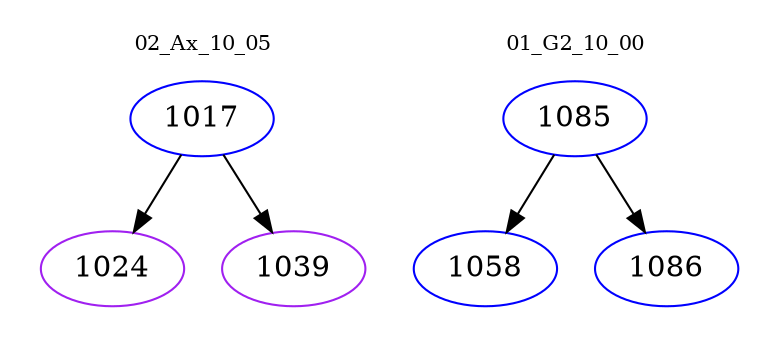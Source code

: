 digraph{
subgraph cluster_0 {
color = white
label = "02_Ax_10_05";
fontsize=10;
T0_1017 [label="1017", color="blue"]
T0_1017 -> T0_1024 [color="black"]
T0_1024 [label="1024", color="purple"]
T0_1017 -> T0_1039 [color="black"]
T0_1039 [label="1039", color="purple"]
}
subgraph cluster_1 {
color = white
label = "01_G2_10_00";
fontsize=10;
T1_1085 [label="1085", color="blue"]
T1_1085 -> T1_1058 [color="black"]
T1_1058 [label="1058", color="blue"]
T1_1085 -> T1_1086 [color="black"]
T1_1086 [label="1086", color="blue"]
}
}
